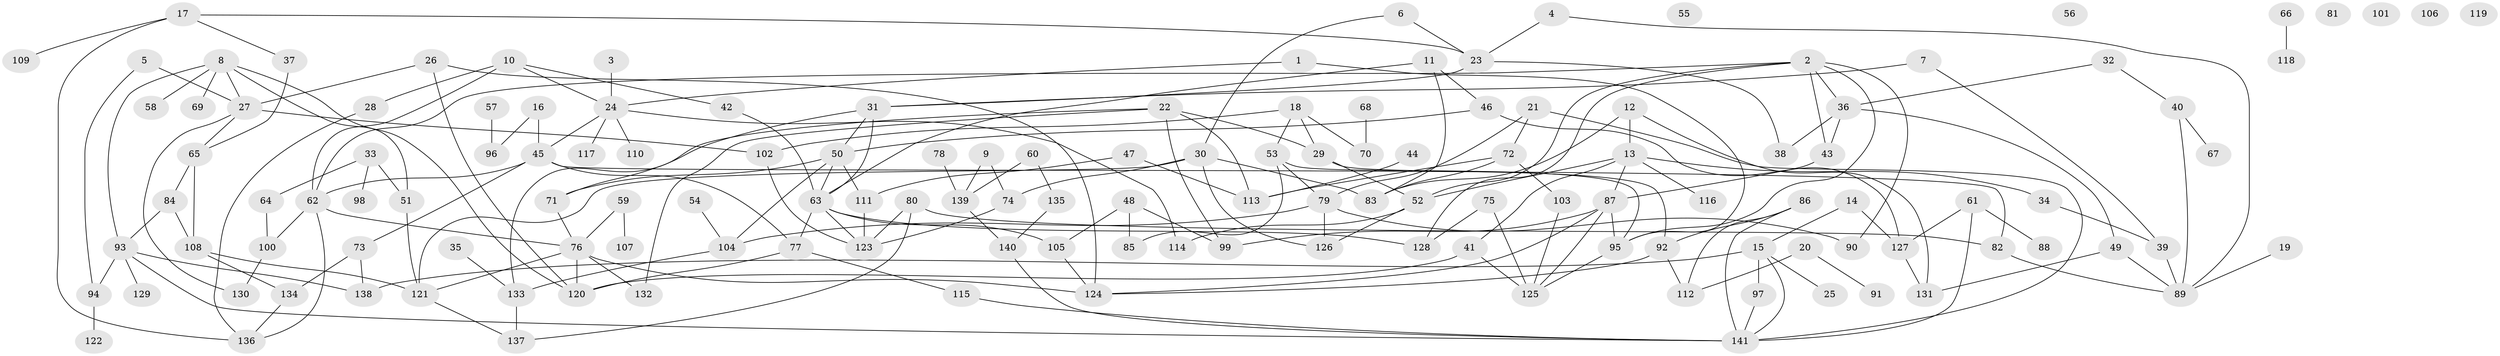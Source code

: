 // Generated by graph-tools (version 1.1) at 2025/33/03/09/25 02:33:45]
// undirected, 141 vertices, 210 edges
graph export_dot {
graph [start="1"]
  node [color=gray90,style=filled];
  1;
  2;
  3;
  4;
  5;
  6;
  7;
  8;
  9;
  10;
  11;
  12;
  13;
  14;
  15;
  16;
  17;
  18;
  19;
  20;
  21;
  22;
  23;
  24;
  25;
  26;
  27;
  28;
  29;
  30;
  31;
  32;
  33;
  34;
  35;
  36;
  37;
  38;
  39;
  40;
  41;
  42;
  43;
  44;
  45;
  46;
  47;
  48;
  49;
  50;
  51;
  52;
  53;
  54;
  55;
  56;
  57;
  58;
  59;
  60;
  61;
  62;
  63;
  64;
  65;
  66;
  67;
  68;
  69;
  70;
  71;
  72;
  73;
  74;
  75;
  76;
  77;
  78;
  79;
  80;
  81;
  82;
  83;
  84;
  85;
  86;
  87;
  88;
  89;
  90;
  91;
  92;
  93;
  94;
  95;
  96;
  97;
  98;
  99;
  100;
  101;
  102;
  103;
  104;
  105;
  106;
  107;
  108;
  109;
  110;
  111;
  112;
  113;
  114;
  115;
  116;
  117;
  118;
  119;
  120;
  121;
  122;
  123;
  124;
  125;
  126;
  127;
  128;
  129;
  130;
  131;
  132;
  133;
  134;
  135;
  136;
  137;
  138;
  139;
  140;
  141;
  1 -- 24;
  1 -- 95;
  2 -- 36;
  2 -- 43;
  2 -- 52;
  2 -- 62;
  2 -- 90;
  2 -- 95;
  2 -- 128;
  3 -- 24;
  4 -- 23;
  4 -- 89;
  5 -- 27;
  5 -- 94;
  6 -- 23;
  6 -- 30;
  7 -- 31;
  7 -- 39;
  8 -- 27;
  8 -- 51;
  8 -- 58;
  8 -- 69;
  8 -- 93;
  8 -- 120;
  9 -- 74;
  9 -- 139;
  10 -- 24;
  10 -- 28;
  10 -- 42;
  10 -- 62;
  11 -- 46;
  11 -- 63;
  11 -- 83;
  12 -- 13;
  12 -- 83;
  12 -- 131;
  13 -- 34;
  13 -- 41;
  13 -- 52;
  13 -- 87;
  13 -- 116;
  14 -- 15;
  14 -- 127;
  15 -- 25;
  15 -- 97;
  15 -- 138;
  15 -- 141;
  16 -- 45;
  16 -- 96;
  17 -- 23;
  17 -- 37;
  17 -- 109;
  17 -- 136;
  18 -- 29;
  18 -- 53;
  18 -- 70;
  18 -- 102;
  19 -- 89;
  20 -- 91;
  20 -- 112;
  21 -- 72;
  21 -- 79;
  21 -- 141;
  22 -- 29;
  22 -- 99;
  22 -- 113;
  22 -- 132;
  22 -- 133;
  23 -- 31;
  23 -- 38;
  24 -- 45;
  24 -- 110;
  24 -- 114;
  24 -- 117;
  26 -- 27;
  26 -- 120;
  26 -- 124;
  27 -- 65;
  27 -- 102;
  27 -- 130;
  28 -- 136;
  29 -- 52;
  29 -- 92;
  30 -- 74;
  30 -- 83;
  30 -- 121;
  30 -- 126;
  31 -- 50;
  31 -- 63;
  31 -- 71;
  32 -- 36;
  32 -- 40;
  33 -- 51;
  33 -- 64;
  33 -- 98;
  34 -- 39;
  35 -- 133;
  36 -- 38;
  36 -- 43;
  36 -- 49;
  37 -- 65;
  39 -- 89;
  40 -- 67;
  40 -- 89;
  41 -- 120;
  41 -- 125;
  42 -- 63;
  43 -- 87;
  44 -- 113;
  45 -- 62;
  45 -- 73;
  45 -- 77;
  45 -- 82;
  46 -- 50;
  46 -- 127;
  47 -- 111;
  47 -- 113;
  48 -- 85;
  48 -- 99;
  48 -- 105;
  49 -- 89;
  49 -- 131;
  50 -- 63;
  50 -- 71;
  50 -- 104;
  50 -- 111;
  51 -- 121;
  52 -- 114;
  52 -- 126;
  53 -- 79;
  53 -- 85;
  53 -- 95;
  54 -- 104;
  57 -- 96;
  59 -- 76;
  59 -- 107;
  60 -- 135;
  60 -- 139;
  61 -- 88;
  61 -- 127;
  61 -- 141;
  62 -- 76;
  62 -- 100;
  62 -- 136;
  63 -- 77;
  63 -- 105;
  63 -- 123;
  63 -- 128;
  64 -- 100;
  65 -- 84;
  65 -- 108;
  66 -- 118;
  68 -- 70;
  71 -- 76;
  72 -- 83;
  72 -- 103;
  72 -- 113;
  73 -- 134;
  73 -- 138;
  74 -- 123;
  75 -- 125;
  75 -- 128;
  76 -- 120;
  76 -- 121;
  76 -- 124;
  76 -- 132;
  77 -- 115;
  77 -- 120;
  78 -- 139;
  79 -- 90;
  79 -- 104;
  79 -- 126;
  80 -- 82;
  80 -- 123;
  80 -- 137;
  82 -- 89;
  84 -- 93;
  84 -- 108;
  86 -- 92;
  86 -- 112;
  86 -- 141;
  87 -- 95;
  87 -- 99;
  87 -- 124;
  87 -- 125;
  92 -- 112;
  92 -- 124;
  93 -- 94;
  93 -- 129;
  93 -- 138;
  93 -- 141;
  94 -- 122;
  95 -- 125;
  97 -- 141;
  100 -- 130;
  102 -- 123;
  103 -- 125;
  104 -- 133;
  105 -- 124;
  108 -- 121;
  108 -- 134;
  111 -- 123;
  115 -- 141;
  121 -- 137;
  127 -- 131;
  133 -- 137;
  134 -- 136;
  135 -- 140;
  139 -- 140;
  140 -- 141;
}
